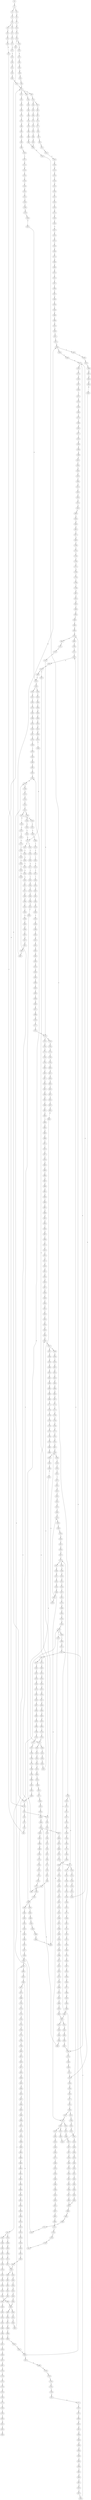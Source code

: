 strict digraph  {
	S0 -> S1 [ label = G ];
	S1 -> S2 [ label = T ];
	S1 -> S3 [ label = C ];
	S2 -> S4 [ label = A ];
	S3 -> S5 [ label = A ];
	S4 -> S6 [ label = C ];
	S5 -> S7 [ label = C ];
	S6 -> S8 [ label = T ];
	S6 -> S9 [ label = G ];
	S7 -> S10 [ label = G ];
	S8 -> S11 [ label = T ];
	S9 -> S12 [ label = T ];
	S10 -> S13 [ label = T ];
	S11 -> S14 [ label = C ];
	S12 -> S15 [ label = C ];
	S13 -> S16 [ label = C ];
	S14 -> S17 [ label = A ];
	S15 -> S18 [ label = C ];
	S16 -> S19 [ label = G ];
	S16 -> S20 [ label = C ];
	S17 -> S21 [ label = A ];
	S18 -> S22 [ label = A ];
	S19 -> S23 [ label = A ];
	S20 -> S24 [ label = A ];
	S21 -> S25 [ label = G ];
	S22 -> S26 [ label = G ];
	S23 -> S27 [ label = G ];
	S24 -> S26 [ label = G ];
	S25 -> S28 [ label = C ];
	S26 -> S29 [ label = C ];
	S27 -> S30 [ label = C ];
	S28 -> S31 [ label = G ];
	S29 -> S32 [ label = T ];
	S29 -> S33 [ label = G ];
	S30 -> S34 [ label = G ];
	S31 -> S35 [ label = A ];
	S32 -> S36 [ label = T ];
	S33 -> S37 [ label = A ];
	S34 -> S38 [ label = A ];
	S35 -> S39 [ label = G ];
	S36 -> S40 [ label = C ];
	S37 -> S41 [ label = G ];
	S38 -> S42 [ label = G ];
	S39 -> S43 [ label = T ];
	S40 -> S44 [ label = A ];
	S41 -> S45 [ label = T ];
	S42 -> S46 [ label = T ];
	S43 -> S47 [ label = C ];
	S44 -> S48 [ label = C ];
	S45 -> S47 [ label = C ];
	S46 -> S47 [ label = C ];
	S47 -> S49 [ label = C ];
	S47 -> S50 [ label = G ];
	S47 -> S51 [ label = T ];
	S48 -> S52 [ label = G ];
	S49 -> S53 [ label = C ];
	S50 -> S54 [ label = A ];
	S51 -> S55 [ label = C ];
	S52 -> S56 [ label = C ];
	S53 -> S57 [ label = T ];
	S53 -> S58 [ label = G ];
	S54 -> S59 [ label = A ];
	S55 -> S60 [ label = G ];
	S56 -> S61 [ label = C ];
	S57 -> S62 [ label = C ];
	S58 -> S63 [ label = C ];
	S59 -> S64 [ label = C ];
	S60 -> S65 [ label = T ];
	S61 -> S66 [ label = C ];
	S62 -> S67 [ label = C ];
	S63 -> S68 [ label = C ];
	S64 -> S69 [ label = C ];
	S65 -> S70 [ label = C ];
	S66 -> S71 [ label = T ];
	S67 -> S72 [ label = G ];
	S68 -> S73 [ label = T ];
	S69 -> S74 [ label = T ];
	S70 -> S75 [ label = T ];
	S71 -> S76 [ label = T ];
	S72 -> S77 [ label = G ];
	S73 -> S78 [ label = G ];
	S74 -> S79 [ label = G ];
	S75 -> S80 [ label = G ];
	S76 -> S81 [ label = C ];
	S77 -> S82 [ label = T ];
	S78 -> S83 [ label = T ];
	S79 -> S84 [ label = T ];
	S80 -> S85 [ label = T ];
	S81 -> S86 [ label = A ];
	S82 -> S87 [ label = C ];
	S83 -> S88 [ label = C ];
	S84 -> S89 [ label = C ];
	S85 -> S90 [ label = T ];
	S86 -> S91 [ label = T ];
	S87 -> S92 [ label = T ];
	S88 -> S93 [ label = G ];
	S89 -> S94 [ label = G ];
	S90 -> S95 [ label = C ];
	S91 -> S96 [ label = C ];
	S92 -> S97 [ label = G ];
	S93 -> S98 [ label = C ];
	S94 -> S98 [ label = C ];
	S95 -> S99 [ label = C ];
	S96 -> S100 [ label = C ];
	S97 -> S101 [ label = G ];
	S98 -> S102 [ label = G ];
	S99 -> S103 [ label = G ];
	S100 -> S104 [ label = A ];
	S101 -> S105 [ label = A ];
	S102 -> S106 [ label = C ];
	S103 -> S107 [ label = T ];
	S104 -> S108 [ label = G ];
	S105 -> S109 [ label = G ];
	S106 -> S110 [ label = G ];
	S106 -> S111 [ label = A ];
	S107 -> S112 [ label = G ];
	S108 -> S113 [ label = A ];
	S109 -> S114 [ label = G ];
	S110 -> S115 [ label = A ];
	S111 -> S116 [ label = G ];
	S111 -> S117 [ label = A ];
	S112 -> S118 [ label = G ];
	S113 -> S119 [ label = A ];
	S114 -> S120 [ label = G ];
	S115 -> S121 [ label = G ];
	S116 -> S122 [ label = C ];
	S117 -> S123 [ label = C ];
	S118 -> S124 [ label = C ];
	S119 -> S125 [ label = C ];
	S120 -> S126 [ label = T ];
	S121 -> S127 [ label = C ];
	S122 -> S128 [ label = C ];
	S123 -> S129 [ label = C ];
	S124 -> S130 [ label = C ];
	S125 -> S131 [ label = C ];
	S126 -> S132 [ label = G ];
	S127 -> S133 [ label = A ];
	S128 -> S134 [ label = G ];
	S129 -> S135 [ label = C ];
	S130 -> S136 [ label = C ];
	S131 -> S137 [ label = A ];
	S131 -> S138 [ label = G ];
	S132 -> S139 [ label = T ];
	S133 -> S140 [ label = G ];
	S134 -> S141 [ label = G ];
	S135 -> S142 [ label = G ];
	S136 -> S143 [ label = G ];
	S137 -> S144 [ label = G ];
	S137 -> S145 [ label = C ];
	S138 -> S146 [ label = G ];
	S139 -> S147 [ label = T ];
	S140 -> S148 [ label = T ];
	S141 -> S149 [ label = T ];
	S142 -> S150 [ label = T ];
	S143 -> S151 [ label = T ];
	S144 -> S152 [ label = A ];
	S145 -> S153 [ label = C ];
	S146 -> S154 [ label = A ];
	S147 -> S155 [ label = C ];
	S148 -> S156 [ label = G ];
	S149 -> S157 [ label = G ];
	S150 -> S158 [ label = A ];
	S151 -> S159 [ label = C ];
	S152 -> S160 [ label = C ];
	S153 -> S161 [ label = A ];
	S154 -> S162 [ label = C ];
	S155 -> S163 [ label = C ];
	S156 -> S164 [ label = C ];
	S157 -> S165 [ label = A ];
	S157 -> S166 [ label = G ];
	S158 -> S167 [ label = C ];
	S159 -> S168 [ label = C ];
	S160 -> S169 [ label = T ];
	S161 -> S170 [ label = C ];
	S162 -> S171 [ label = G ];
	S163 -> S172 [ label = A ];
	S164 -> S173 [ label = A ];
	S165 -> S174 [ label = C ];
	S166 -> S175 [ label = T ];
	S166 -> S176 [ label = A ];
	S167 -> S177 [ label = A ];
	S168 -> S178 [ label = A ];
	S169 -> S179 [ label = C ];
	S170 -> S180 [ label = C ];
	S171 -> S181 [ label = C ];
	S171 -> S182 [ label = T ];
	S172 -> S183 [ label = G ];
	S173 -> S184 [ label = A ];
	S174 -> S185 [ label = G ];
	S175 -> S186 [ label = G ];
	S175 -> S187 [ label = T ];
	S176 -> S188 [ label = A ];
	S177 -> S189 [ label = G ];
	S178 -> S190 [ label = G ];
	S179 -> S191 [ label = C ];
	S180 -> S192 [ label = C ];
	S181 -> S193 [ label = C ];
	S182 -> S194 [ label = C ];
	S183 -> S195 [ label = C ];
	S184 -> S196 [ label = C ];
	S185 -> S197 [ label = T ];
	S186 -> S198 [ label = G ];
	S187 -> S199 [ label = A ];
	S188 -> S200 [ label = G ];
	S189 -> S201 [ label = C ];
	S190 -> S202 [ label = T ];
	S191 -> S203 [ label = C ];
	S192 -> S204 [ label = C ];
	S193 -> S205 [ label = C ];
	S194 -> S206 [ label = G ];
	S195 -> S207 [ label = A ];
	S196 -> S208 [ label = A ];
	S197 -> S209 [ label = G ];
	S198 -> S210 [ label = A ];
	S199 -> S211 [ label = G ];
	S200 -> S212 [ label = A ];
	S201 -> S213 [ label = A ];
	S202 -> S214 [ label = A ];
	S203 -> S215 [ label = A ];
	S204 -> S216 [ label = T ];
	S205 -> S217 [ label = A ];
	S206 -> S218 [ label = T ];
	S207 -> S219 [ label = G ];
	S208 -> S220 [ label = G ];
	S209 -> S221 [ label = G ];
	S210 -> S222 [ label = A ];
	S211 -> S223 [ label = A ];
	S212 -> S224 [ label = A ];
	S213 -> S225 [ label = G ];
	S214 -> S226 [ label = G ];
	S215 -> S227 [ label = T ];
	S216 -> S228 [ label = T ];
	S217 -> S229 [ label = T ];
	S218 -> S230 [ label = G ];
	S219 -> S231 [ label = A ];
	S220 -> S232 [ label = C ];
	S221 -> S233 [ label = G ];
	S222 -> S234 [ label = C ];
	S223 -> S235 [ label = A ];
	S224 -> S236 [ label = C ];
	S225 -> S237 [ label = G ];
	S226 -> S238 [ label = G ];
	S226 -> S239 [ label = C ];
	S227 -> S240 [ label = C ];
	S228 -> S241 [ label = C ];
	S229 -> S242 [ label = C ];
	S230 -> S243 [ label = A ];
	S231 -> S244 [ label = T ];
	S232 -> S245 [ label = T ];
	S233 -> S246 [ label = T ];
	S234 -> S247 [ label = C ];
	S235 -> S248 [ label = G ];
	S236 -> S249 [ label = G ];
	S237 -> S250 [ label = T ];
	S238 -> S251 [ label = G ];
	S239 -> S252 [ label = T ];
	S240 -> S253 [ label = T ];
	S241 -> S254 [ label = C ];
	S241 -> S255 [ label = G ];
	S242 -> S256 [ label = G ];
	S243 -> S257 [ label = C ];
	S244 -> S258 [ label = A ];
	S245 -> S259 [ label = A ];
	S246 -> S260 [ label = A ];
	S247 -> S261 [ label = T ];
	S248 -> S262 [ label = G ];
	S249 -> S263 [ label = G ];
	S250 -> S264 [ label = G ];
	S251 -> S265 [ label = T ];
	S252 -> S266 [ label = C ];
	S253 -> S267 [ label = G ];
	S254 -> S268 [ label = T ];
	S255 -> S269 [ label = A ];
	S256 -> S270 [ label = T ];
	S257 -> S271 [ label = C ];
	S258 -> S272 [ label = A ];
	S259 -> S273 [ label = C ];
	S260 -> S274 [ label = C ];
	S261 -> S275 [ label = C ];
	S262 -> S276 [ label = G ];
	S263 -> S277 [ label = C ];
	S264 -> S278 [ label = C ];
	S265 -> S279 [ label = C ];
	S266 -> S280 [ label = C ];
	S267 -> S281 [ label = C ];
	S268 -> S282 [ label = G ];
	S269 -> S283 [ label = T ];
	S270 -> S284 [ label = C ];
	S271 -> S285 [ label = G ];
	S272 -> S286 [ label = A ];
	S273 -> S287 [ label = G ];
	S274 -> S288 [ label = T ];
	S275 -> S289 [ label = G ];
	S276 -> S290 [ label = G ];
	S277 -> S291 [ label = A ];
	S278 -> S292 [ label = A ];
	S279 -> S293 [ label = A ];
	S280 -> S294 [ label = A ];
	S281 -> S295 [ label = C ];
	S282 -> S296 [ label = T ];
	S283 -> S297 [ label = C ];
	S284 -> S298 [ label = C ];
	S285 -> S299 [ label = G ];
	S286 -> S300 [ label = A ];
	S287 -> S301 [ label = A ];
	S288 -> S302 [ label = A ];
	S289 -> S303 [ label = G ];
	S290 -> S304 [ label = T ];
	S290 -> S305 [ label = G ];
	S291 -> S306 [ label = C ];
	S292 -> S307 [ label = C ];
	S293 -> S308 [ label = C ];
	S294 -> S309 [ label = C ];
	S295 -> S310 [ label = A ];
	S296 -> S311 [ label = C ];
	S297 -> S312 [ label = G ];
	S298 -> S313 [ label = T ];
	S299 -> S314 [ label = T ];
	S300 -> S315 [ label = A ];
	S301 -> S316 [ label = G ];
	S302 -> S317 [ label = T ];
	S303 -> S318 [ label = C ];
	S304 -> S319 [ label = C ];
	S305 -> S320 [ label = T ];
	S306 -> S321 [ label = C ];
	S306 -> S322 [ label = T ];
	S307 -> S323 [ label = G ];
	S308 -> S324 [ label = T ];
	S309 -> S325 [ label = C ];
	S310 -> S326 [ label = G ];
	S311 -> S327 [ label = C ];
	S312 -> S328 [ label = T ];
	S313 -> S329 [ label = C ];
	S314 -> S330 [ label = C ];
	S315 -> S331 [ label = C ];
	S316 -> S332 [ label = A ];
	S317 -> S333 [ label = T ];
	S318 -> S334 [ label = A ];
	S319 -> S335 [ label = T ];
	S320 -> S336 [ label = C ];
	S321 -> S337 [ label = G ];
	S322 -> S338 [ label = G ];
	S323 -> S339 [ label = C ];
	S324 -> S340 [ label = C ];
	S325 -> S341 [ label = G ];
	S326 -> S342 [ label = T ];
	S327 -> S343 [ label = T ];
	S328 -> S344 [ label = T ];
	S329 -> S345 [ label = T ];
	S330 -> S346 [ label = G ];
	S331 -> S347 [ label = T ];
	S332 -> S348 [ label = A ];
	S333 -> S349 [ label = G ];
	S334 -> S350 [ label = C ];
	S335 -> S351 [ label = C ];
	S336 -> S352 [ label = C ];
	S337 -> S353 [ label = A ];
	S337 -> S354 [ label = G ];
	S338 -> S355 [ label = G ];
	S339 -> S356 [ label = G ];
	S340 -> S357 [ label = G ];
	S341 -> S358 [ label = G ];
	S342 -> S359 [ label = C ];
	S343 -> S360 [ label = A ];
	S343 -> S361 [ label = T ];
	S344 -> S362 [ label = T ];
	S345 -> S363 [ label = T ];
	S345 -> S364 [ label = G ];
	S346 -> S365 [ label = C ];
	S347 -> S366 [ label = T ];
	S348 -> S367 [ label = C ];
	S349 -> S368 [ label = G ];
	S350 -> S369 [ label = G ];
	S350 -> S370 [ label = C ];
	S351 -> S371 [ label = T ];
	S352 -> S372 [ label = G ];
	S353 -> S373 [ label = G ];
	S353 -> S374 [ label = A ];
	S354 -> S375 [ label = G ];
	S355 -> S376 [ label = G ];
	S356 -> S377 [ label = G ];
	S357 -> S378 [ label = C ];
	S358 -> S379 [ label = A ];
	S359 -> S380 [ label = G ];
	S360 -> S381 [ label = C ];
	S361 -> S382 [ label = G ];
	S362 -> S383 [ label = G ];
	S363 -> S384 [ label = C ];
	S364 -> S385 [ label = T ];
	S365 -> S386 [ label = G ];
	S366 -> S387 [ label = T ];
	S367 -> S388 [ label = T ];
	S368 -> S389 [ label = A ];
	S369 -> S390 [ label = C ];
	S370 -> S337 [ label = G ];
	S371 -> S391 [ label = C ];
	S372 -> S392 [ label = C ];
	S372 -> S393 [ label = T ];
	S373 -> S394 [ label = T ];
	S374 -> S395 [ label = T ];
	S375 -> S396 [ label = A ];
	S376 -> S397 [ label = A ];
	S377 -> S398 [ label = T ];
	S378 -> S399 [ label = T ];
	S379 -> S400 [ label = C ];
	S380 -> S401 [ label = T ];
	S381 -> S402 [ label = T ];
	S382 -> S403 [ label = T ];
	S383 -> S404 [ label = T ];
	S384 -> S405 [ label = T ];
	S385 -> S406 [ label = C ];
	S386 -> S407 [ label = T ];
	S387 -> S408 [ label = G ];
	S388 -> S409 [ label = G ];
	S389 -> S410 [ label = A ];
	S390 -> S411 [ label = G ];
	S391 -> S412 [ label = G ];
	S392 -> S413 [ label = C ];
	S393 -> S414 [ label = C ];
	S394 -> S415 [ label = C ];
	S395 -> S416 [ label = G ];
	S396 -> S417 [ label = A ];
	S397 -> S418 [ label = A ];
	S398 -> S419 [ label = G ];
	S399 -> S420 [ label = T ];
	S400 -> S171 [ label = G ];
	S401 -> S421 [ label = A ];
	S402 -> S422 [ label = A ];
	S403 -> S423 [ label = A ];
	S404 -> S424 [ label = A ];
	S405 -> S425 [ label = C ];
	S406 -> S426 [ label = G ];
	S407 -> S427 [ label = A ];
	S408 -> S428 [ label = C ];
	S409 -> S429 [ label = G ];
	S410 -> S430 [ label = C ];
	S411 -> S431 [ label = C ];
	S412 -> S432 [ label = T ];
	S413 -> S433 [ label = G ];
	S414 -> S434 [ label = G ];
	S415 -> S435 [ label = C ];
	S416 -> S436 [ label = T ];
	S417 -> S437 [ label = T ];
	S418 -> S438 [ label = C ];
	S419 -> S439 [ label = C ];
	S420 -> S440 [ label = C ];
	S421 -> S441 [ label = A ];
	S422 -> S442 [ label = C ];
	S423 -> S443 [ label = G ];
	S424 -> S444 [ label = G ];
	S425 -> S445 [ label = G ];
	S426 -> S446 [ label = T ];
	S427 -> S447 [ label = G ];
	S428 -> S448 [ label = C ];
	S429 -> S449 [ label = C ];
	S430 -> S450 [ label = G ];
	S431 -> S451 [ label = G ];
	S432 -> S452 [ label = G ];
	S433 -> S453 [ label = G ];
	S434 -> S454 [ label = G ];
	S435 -> S455 [ label = A ];
	S436 -> S456 [ label = A ];
	S437 -> S457 [ label = T ];
	S438 -> S458 [ label = T ];
	S439 -> S459 [ label = C ];
	S440 -> S460 [ label = A ];
	S441 -> S461 [ label = G ];
	S442 -> S462 [ label = C ];
	S443 -> S463 [ label = G ];
	S444 -> S464 [ label = G ];
	S445 -> S465 [ label = G ];
	S446 -> S466 [ label = G ];
	S447 -> S467 [ label = C ];
	S448 -> S468 [ label = G ];
	S449 -> S469 [ label = G ];
	S450 -> S470 [ label = G ];
	S451 -> S471 [ label = C ];
	S451 -> S472 [ label = G ];
	S452 -> S473 [ label = G ];
	S453 -> S474 [ label = A ];
	S454 -> S475 [ label = A ];
	S455 -> S476 [ label = G ];
	S456 -> S477 [ label = G ];
	S457 -> S478 [ label = G ];
	S458 -> S479 [ label = G ];
	S459 -> S480 [ label = G ];
	S460 -> S481 [ label = T ];
	S461 -> S482 [ label = A ];
	S462 -> S483 [ label = A ];
	S463 -> S484 [ label = A ];
	S464 -> S484 [ label = A ];
	S465 -> S485 [ label = A ];
	S466 -> S486 [ label = G ];
	S467 -> S487 [ label = C ];
	S468 -> S488 [ label = T ];
	S469 -> S489 [ label = C ];
	S470 -> S490 [ label = T ];
	S471 -> S491 [ label = G ];
	S472 -> S492 [ label = C ];
	S473 -> S493 [ label = T ];
	S474 -> S494 [ label = A ];
	S475 -> S495 [ label = A ];
	S476 -> S496 [ label = T ];
	S476 -> S497 [ label = C ];
	S477 -> S498 [ label = T ];
	S478 -> S499 [ label = A ];
	S479 -> S500 [ label = G ];
	S480 -> S501 [ label = C ];
	S481 -> S502 [ label = C ];
	S482 -> S503 [ label = C ];
	S483 -> S504 [ label = G ];
	S484 -> S505 [ label = G ];
	S484 -> S506 [ label = A ];
	S485 -> S507 [ label = G ];
	S486 -> S508 [ label = T ];
	S487 -> S509 [ label = G ];
	S488 -> S510 [ label = A ];
	S489 -> S511 [ label = A ];
	S490 -> S512 [ label = A ];
	S491 -> S513 [ label = T ];
	S492 -> S514 [ label = T ];
	S493 -> S515 [ label = A ];
	S494 -> S516 [ label = C ];
	S495 -> S517 [ label = C ];
	S496 -> S214 [ label = A ];
	S497 -> S32 [ label = T ];
	S498 -> S518 [ label = T ];
	S499 -> S519 [ label = A ];
	S500 -> S520 [ label = A ];
	S501 -> S521 [ label = C ];
	S501 -> S522 [ label = A ];
	S502 -> S100 [ label = C ];
	S503 -> S523 [ label = G ];
	S504 -> S524 [ label = G ];
	S505 -> S525 [ label = A ];
	S506 -> S526 [ label = A ];
	S507 -> S527 [ label = A ];
	S508 -> S515 [ label = A ];
	S509 -> S528 [ label = G ];
	S509 -> S529 [ label = C ];
	S510 -> S530 [ label = G ];
	S511 -> S531 [ label = G ];
	S512 -> S532 [ label = C ];
	S513 -> S533 [ label = C ];
	S514 -> S534 [ label = G ];
	S515 -> S535 [ label = C ];
	S516 -> S536 [ label = T ];
	S517 -> S537 [ label = A ];
	S517 -> S538 [ label = T ];
	S518 -> S539 [ label = T ];
	S519 -> S540 [ label = C ];
	S520 -> S541 [ label = C ];
	S521 -> S542 [ label = G ];
	S522 -> S543 [ label = A ];
	S523 -> S544 [ label = G ];
	S524 -> S545 [ label = A ];
	S525 -> S546 [ label = G ];
	S526 -> S547 [ label = G ];
	S527 -> S548 [ label = G ];
	S528 -> S549 [ label = T ];
	S529 -> S550 [ label = T ];
	S530 -> S551 [ label = C ];
	S531 -> S552 [ label = C ];
	S532 -> S553 [ label = G ];
	S533 -> S554 [ label = G ];
	S534 -> S555 [ label = G ];
	S535 -> S556 [ label = C ];
	S536 -> S557 [ label = G ];
	S537 -> S558 [ label = G ];
	S538 -> S559 [ label = A ];
	S539 -> S560 [ label = C ];
	S540 -> S561 [ label = C ];
	S541 -> S562 [ label = C ];
	S542 -> S563 [ label = G ];
	S543 -> S564 [ label = C ];
	S544 -> S565 [ label = C ];
	S545 -> S566 [ label = G ];
	S546 -> S567 [ label = G ];
	S547 -> S568 [ label = G ];
	S548 -> S569 [ label = G ];
	S549 -> S157 [ label = G ];
	S550 -> S570 [ label = G ];
	S551 -> S571 [ label = C ];
	S552 -> S572 [ label = G ];
	S553 -> S573 [ label = A ];
	S554 -> S574 [ label = A ];
	S555 -> S575 [ label = A ];
	S556 -> S576 [ label = G ];
	S557 -> S577 [ label = C ];
	S558 -> S578 [ label = G ];
	S559 -> S579 [ label = C ];
	S560 -> S580 [ label = A ];
	S561 -> S581 [ label = C ];
	S562 -> S582 [ label = C ];
	S563 -> S583 [ label = T ];
	S564 -> S584 [ label = C ];
	S565 -> S585 [ label = T ];
	S566 -> S586 [ label = A ];
	S567 -> S587 [ label = T ];
	S568 -> S588 [ label = T ];
	S569 -> S587 [ label = T ];
	S570 -> S589 [ label = G ];
	S571 -> S509 [ label = G ];
	S572 -> S590 [ label = G ];
	S573 -> S591 [ label = A ];
	S574 -> S592 [ label = C ];
	S575 -> S593 [ label = A ];
	S576 -> S594 [ label = G ];
	S577 -> S595 [ label = A ];
	S578 -> S596 [ label = A ];
	S579 -> S597 [ label = A ];
	S580 -> S598 [ label = C ];
	S581 -> S599 [ label = G ];
	S582 -> S600 [ label = G ];
	S583 -> S601 [ label = G ];
	S584 -> S602 [ label = A ];
	S585 -> S603 [ label = C ];
	S586 -> S604 [ label = G ];
	S587 -> S605 [ label = C ];
	S588 -> S606 [ label = C ];
	S589 -> S607 [ label = A ];
	S590 -> S608 [ label = G ];
	S591 -> S609 [ label = G ];
	S592 -> S610 [ label = G ];
	S593 -> S611 [ label = T ];
	S594 -> S612 [ label = T ];
	S595 -> S613 [ label = A ];
	S596 -> S614 [ label = A ];
	S597 -> S615 [ label = A ];
	S598 -> S616 [ label = T ];
	S599 -> S617 [ label = T ];
	S600 -> S618 [ label = T ];
	S601 -> S166 [ label = G ];
	S602 -> S619 [ label = G ];
	S603 -> S620 [ label = T ];
	S604 -> S621 [ label = T ];
	S605 -> S622 [ label = C ];
	S606 -> S623 [ label = C ];
	S607 -> S624 [ label = A ];
	S608 -> S625 [ label = T ];
	S609 -> S626 [ label = A ];
	S610 -> S627 [ label = C ];
	S611 -> S628 [ label = G ];
	S612 -> S629 [ label = G ];
	S613 -> S630 [ label = C ];
	S614 -> S631 [ label = T ];
	S615 -> S632 [ label = C ];
	S616 -> S633 [ label = C ];
	S617 -> S634 [ label = C ];
	S618 -> S635 [ label = C ];
	S619 -> S636 [ label = A ];
	S619 -> S637 [ label = T ];
	S620 -> S638 [ label = C ];
	S621 -> S639 [ label = C ];
	S622 -> S640 [ label = C ];
	S623 -> S641 [ label = C ];
	S624 -> S642 [ label = G ];
	S625 -> S643 [ label = G ];
	S626 -> S644 [ label = A ];
	S627 -> S645 [ label = G ];
	S628 -> S646 [ label = G ];
	S629 -> S647 [ label = G ];
	S630 -> S648 [ label = C ];
	S631 -> S649 [ label = A ];
	S632 -> S650 [ label = G ];
	S633 -> S651 [ label = C ];
	S634 -> S652 [ label = T ];
	S635 -> S652 [ label = T ];
	S636 -> S653 [ label = A ];
	S637 -> S654 [ label = C ];
	S638 -> S655 [ label = G ];
	S639 -> S656 [ label = A ];
	S640 -> S657 [ label = A ];
	S640 -> S658 [ label = G ];
	S641 -> S658 [ label = G ];
	S642 -> S659 [ label = A ];
	S643 -> S660 [ label = C ];
	S644 -> S661 [ label = G ];
	S645 -> S662 [ label = C ];
	S646 -> S663 [ label = G ];
	S647 -> S175 [ label = T ];
	S648 -> S664 [ label = A ];
	S649 -> S665 [ label = G ];
	S650 -> S666 [ label = A ];
	S651 -> S667 [ label = T ];
	S652 -> S668 [ label = C ];
	S653 -> S669 [ label = C ];
	S654 -> S670 [ label = G ];
	S655 -> S671 [ label = A ];
	S656 -> S672 [ label = G ];
	S657 -> S673 [ label = G ];
	S658 -> S674 [ label = G ];
	S658 -> S675 [ label = A ];
	S659 -> S224 [ label = A ];
	S660 -> S676 [ label = C ];
	S661 -> S677 [ label = T ];
	S662 -> S678 [ label = C ];
	S663 -> S679 [ label = G ];
	S664 -> S619 [ label = G ];
	S665 -> S680 [ label = T ];
	S666 -> S681 [ label = A ];
	S667 -> S682 [ label = T ];
	S668 -> S683 [ label = G ];
	S669 -> S684 [ label = A ];
	S670 -> S685 [ label = C ];
	S671 -> S686 [ label = A ];
	S672 -> S687 [ label = G ];
	S673 -> S688 [ label = A ];
	S674 -> S689 [ label = A ];
	S675 -> S690 [ label = G ];
	S675 -> S691 [ label = A ];
	S676 -> S692 [ label = G ];
	S677 -> S693 [ label = G ];
	S678 -> S694 [ label = T ];
	S679 -> S695 [ label = T ];
	S680 -> S696 [ label = C ];
	S681 -> S697 [ label = A ];
	S682 -> S698 [ label = T ];
	S683 -> S699 [ label = G ];
	S684 -> S700 [ label = G ];
	S685 -> S701 [ label = G ];
	S686 -> S702 [ label = G ];
	S687 -> S703 [ label = A ];
	S688 -> S704 [ label = G ];
	S689 -> S705 [ label = G ];
	S690 -> S706 [ label = T ];
	S691 -> S707 [ label = G ];
	S692 -> S501 [ label = C ];
	S693 -> S708 [ label = T ];
	S694 -> S709 [ label = C ];
	S695 -> S710 [ label = C ];
	S696 -> S711 [ label = T ];
	S697 -> S712 [ label = A ];
	S698 -> S713 [ label = C ];
	S699 -> S714 [ label = C ];
	S700 -> S715 [ label = C ];
	S701 -> S716 [ label = C ];
	S702 -> S717 [ label = T ];
	S703 -> S718 [ label = C ];
	S704 -> S719 [ label = C ];
	S705 -> S720 [ label = G ];
	S706 -> S721 [ label = C ];
	S707 -> S722 [ label = T ];
	S708 -> S723 [ label = C ];
	S709 -> S724 [ label = G ];
	S710 -> S725 [ label = C ];
	S711 -> S726 [ label = C ];
	S712 -> S727 [ label = C ];
	S713 -> S728 [ label = A ];
	S714 -> S729 [ label = A ];
	S715 -> S730 [ label = C ];
	S716 -> S111 [ label = A ];
	S717 -> S731 [ label = C ];
	S718 -> S732 [ label = C ];
	S719 -> S733 [ label = C ];
	S720 -> S734 [ label = C ];
	S721 -> S435 [ label = C ];
	S722 -> S735 [ label = C ];
	S723 -> S736 [ label = C ];
	S724 -> S737 [ label = G ];
	S725 -> S372 [ label = G ];
	S726 -> S738 [ label = T ];
	S727 -> S739 [ label = A ];
	S728 -> S740 [ label = T ];
	S729 -> S350 [ label = C ];
	S730 -> S741 [ label = G ];
	S731 -> S742 [ label = G ];
	S732 -> S743 [ label = A ];
	S733 -> S744 [ label = A ];
	S734 -> S745 [ label = G ];
	S735 -> S742 [ label = G ];
	S736 -> S746 [ label = T ];
	S737 -> S747 [ label = G ];
	S738 -> S748 [ label = C ];
	S739 -> S749 [ label = G ];
	S740 -> S750 [ label = C ];
	S741 -> S751 [ label = T ];
	S742 -> S752 [ label = C ];
	S742 -> S753 [ label = A ];
	S743 -> S754 [ label = G ];
	S744 -> S755 [ label = C ];
	S745 -> S756 [ label = T ];
	S746 -> S757 [ label = G ];
	S747 -> S758 [ label = C ];
	S748 -> S759 [ label = T ];
	S749 -> S760 [ label = A ];
	S750 -> S761 [ label = C ];
	S751 -> S762 [ label = C ];
	S752 -> S763 [ label = G ];
	S753 -> S764 [ label = G ];
	S754 -> S765 [ label = T ];
	S755 -> S766 [ label = G ];
	S756 -> S767 [ label = G ];
	S757 -> S768 [ label = G ];
	S758 -> S769 [ label = T ];
	S759 -> S770 [ label = G ];
	S760 -> S771 [ label = A ];
	S761 -> S104 [ label = A ];
	S762 -> S772 [ label = C ];
	S763 -> S773 [ label = G ];
	S764 -> S774 [ label = G ];
	S765 -> S775 [ label = C ];
	S766 -> S776 [ label = G ];
	S767 -> S777 [ label = G ];
	S768 -> S778 [ label = C ];
	S769 -> S779 [ label = C ];
	S770 -> S780 [ label = A ];
	S771 -> S781 [ label = G ];
	S772 -> S782 [ label = T ];
	S773 -> S783 [ label = C ];
	S774 -> S784 [ label = T ];
	S775 -> S785 [ label = T ];
	S776 -> S786 [ label = T ];
	S777 -> S787 [ label = T ];
	S778 -> S788 [ label = C ];
	S779 -> S789 [ label = A ];
	S780 -> S790 [ label = G ];
	S781 -> S791 [ label = G ];
	S782 -> S792 [ label = C ];
	S783 -> S793 [ label = T ];
	S784 -> S794 [ label = A ];
	S785 -> S795 [ label = C ];
	S786 -> S796 [ label = T ];
	S787 -> S797 [ label = A ];
	S788 -> S798 [ label = T ];
	S789 -> S799 [ label = C ];
	S790 -> S800 [ label = T ];
	S791 -> S801 [ label = G ];
	S792 -> S345 [ label = T ];
	S793 -> S802 [ label = A ];
	S794 -> S803 [ label = T ];
	S795 -> S804 [ label = T ];
	S796 -> S805 [ label = A ];
	S797 -> S806 [ label = T ];
	S798 -> S807 [ label = G ];
	S799 -> S808 [ label = G ];
	S800 -> S809 [ label = A ];
	S801 -> S290 [ label = G ];
	S802 -> S810 [ label = T ];
	S803 -> S811 [ label = A ];
	S804 -> S812 [ label = G ];
	S805 -> S813 [ label = C ];
	S806 -> S814 [ label = G ];
	S807 -> S815 [ label = G ];
	S808 -> S816 [ label = T ];
	S810 -> S817 [ label = A ];
	S811 -> S818 [ label = A ];
	S812 -> S819 [ label = T ];
	S813 -> S820 [ label = T ];
	S814 -> S821 [ label = A ];
	S815 -> S822 [ label = G ];
	S816 -> S823 [ label = C ];
	S817 -> S824 [ label = G ];
	S818 -> S825 [ label = G ];
	S819 -> S826 [ label = A ];
	S820 -> S827 [ label = G ];
	S821 -> S828 [ label = G ];
	S822 -> S829 [ label = T ];
	S823 -> S830 [ label = C ];
	S824 -> S831 [ label = T ];
	S825 -> S832 [ label = T ];
	S827 -> S833 [ label = C ];
	S828 -> S834 [ label = C ];
	S829 -> S835 [ label = C ];
	S830 -> S24 [ label = A ];
	S831 -> S836 [ label = A ];
	S832 -> S837 [ label = C ];
	S833 -> S838 [ label = A ];
	S834 -> S839 [ label = G ];
	S835 -> S840 [ label = C ];
	S836 -> S841 [ label = G ];
	S837 -> S842 [ label = G ];
	S838 -> S843 [ label = G ];
	S839 -> S844 [ label = G ];
	S840 -> S845 [ label = C ];
	S841 -> S846 [ label = C ];
	S842 -> S847 [ label = T ];
	S843 -> S848 [ label = A ];
	S844 -> S849 [ label = T ];
	S845 -> S850 [ label = G ];
	S846 -> S851 [ label = C ];
	S847 -> S852 [ label = G ];
	S848 -> S853 [ label = C ];
	S849 -> S854 [ label = C ];
	S850 -> S675 [ label = A ];
	S851 -> S855 [ label = G ];
	S852 -> S856 [ label = G ];
	S853 -> S857 [ label = G ];
	S854 -> S858 [ label = G ];
	S855 -> S859 [ label = A ];
	S856 -> S508 [ label = T ];
	S857 -> S860 [ label = G ];
	S858 -> S861 [ label = C ];
	S859 -> S862 [ label = A ];
	S860 -> S863 [ label = A ];
	S861 -> S864 [ label = A ];
	S862 -> S865 [ label = A ];
	S863 -> S866 [ label = C ];
	S864 -> S867 [ label = C ];
	S865 -> S868 [ label = C ];
	S866 -> S869 [ label = A ];
	S867 -> S870 [ label = G ];
	S868 -> S871 [ label = C ];
	S869 -> S872 [ label = C ];
	S870 -> S873 [ label = C ];
	S871 -> S874 [ label = C ];
	S872 -> S875 [ label = A ];
	S873 -> S876 [ label = G ];
	S874 -> S877 [ label = C ];
	S875 -> S878 [ label = C ];
	S876 -> S431 [ label = C ];
	S877 -> S879 [ label = G ];
	S878 -> S880 [ label = C ];
	S879 -> S881 [ label = A ];
	S880 -> S882 [ label = T ];
	S881 -> S883 [ label = C ];
	S882 -> S884 [ label = C ];
	S883 -> S885 [ label = T ];
	S884 -> S886 [ label = T ];
	S885 -> S887 [ label = A ];
	S886 -> S888 [ label = A ];
	S887 -> S889 [ label = G ];
	S888 -> S890 [ label = G ];
	S889 -> S891 [ label = A ];
	S890 -> S892 [ label = A ];
	S891 -> S893 [ label = A ];
	S892 -> S894 [ label = A ];
	S893 -> S895 [ label = T ];
	S894 -> S896 [ label = C ];
	S895 -> S897 [ label = C ];
	S896 -> S898 [ label = G ];
	S897 -> S899 [ label = G ];
	S898 -> S900 [ label = A ];
	S899 -> S901 [ label = G ];
	S900 -> S902 [ label = G ];
	S901 -> S903 [ label = G ];
	S902 -> S904 [ label = G ];
	S903 -> S905 [ label = T ];
	S904 -> S906 [ label = T ];
	S905 -> S907 [ label = A ];
	S906 -> S908 [ label = G ];
	S907 -> S909 [ label = T ];
	S908 -> S910 [ label = T ];
	S909 -> S911 [ label = C ];
	S910 -> S912 [ label = C ];
	S911 -> S913 [ label = C ];
	S912 -> S914 [ label = C ];
	S913 -> S915 [ label = C ];
	S914 -> S916 [ label = C ];
	S915 -> S917 [ label = G ];
	S916 -> S918 [ label = T ];
	S917 -> S919 [ label = A ];
	S918 -> S920 [ label = G ];
	S919 -> S921 [ label = A ];
	S920 -> S922 [ label = T ];
	S921 -> S923 [ label = A ];
	S922 -> S924 [ label = C ];
	S923 -> S925 [ label = G ];
	S924 -> S926 [ label = C ];
	S925 -> S927 [ label = T ];
	S926 -> S343 [ label = T ];
	S927 -> S928 [ label = G ];
	S928 -> S929 [ label = T ];
	S929 -> S930 [ label = C ];
	S930 -> S931 [ label = G ];
	S931 -> S932 [ label = T ];
	S932 -> S933 [ label = C ];
	S933 -> S934 [ label = G ];
	S934 -> S935 [ label = G ];
	S935 -> S936 [ label = A ];
	S936 -> S495 [ label = A ];
}

